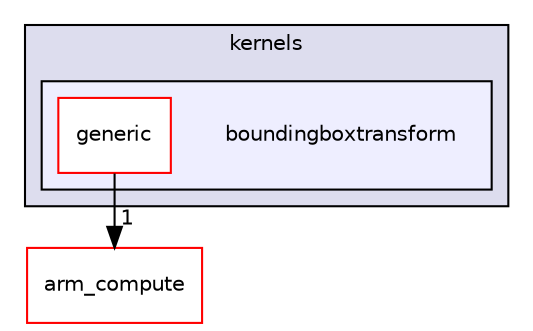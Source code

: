 digraph "src/cpu/kernels/boundingboxtransform" {
  compound=true
  node [ fontsize="10", fontname="Helvetica"];
  edge [ labelfontsize="10", labelfontname="Helvetica"];
  subgraph clusterdir_1de7bcbbdec2bf3559cb3c688662d4f5 {
    graph [ bgcolor="#ddddee", pencolor="black", label="kernels" fontname="Helvetica", fontsize="10", URL="dir_1de7bcbbdec2bf3559cb3c688662d4f5.xhtml"]
  subgraph clusterdir_66505c28f17235130db4c94e75856446 {
    graph [ bgcolor="#eeeeff", pencolor="black", label="" URL="dir_66505c28f17235130db4c94e75856446.xhtml"];
    dir_66505c28f17235130db4c94e75856446 [shape=plaintext label="boundingboxtransform"];
  dir_2ba783d8b201bdd857da55bcc3a8cd52 [shape=box label="generic" fillcolor="white" style="filled" color="red" URL="dir_2ba783d8b201bdd857da55bcc3a8cd52.xhtml"];
  }
  }
  dir_214608ef36d61442cb2b0c1c4e9a7def [shape=box label="arm_compute" fillcolor="white" style="filled" color="red" URL="dir_214608ef36d61442cb2b0c1c4e9a7def.xhtml"];
  dir_2ba783d8b201bdd857da55bcc3a8cd52->dir_214608ef36d61442cb2b0c1c4e9a7def [headlabel="1", labeldistance=1.5 headhref="dir_000426_000000.xhtml"];
}
